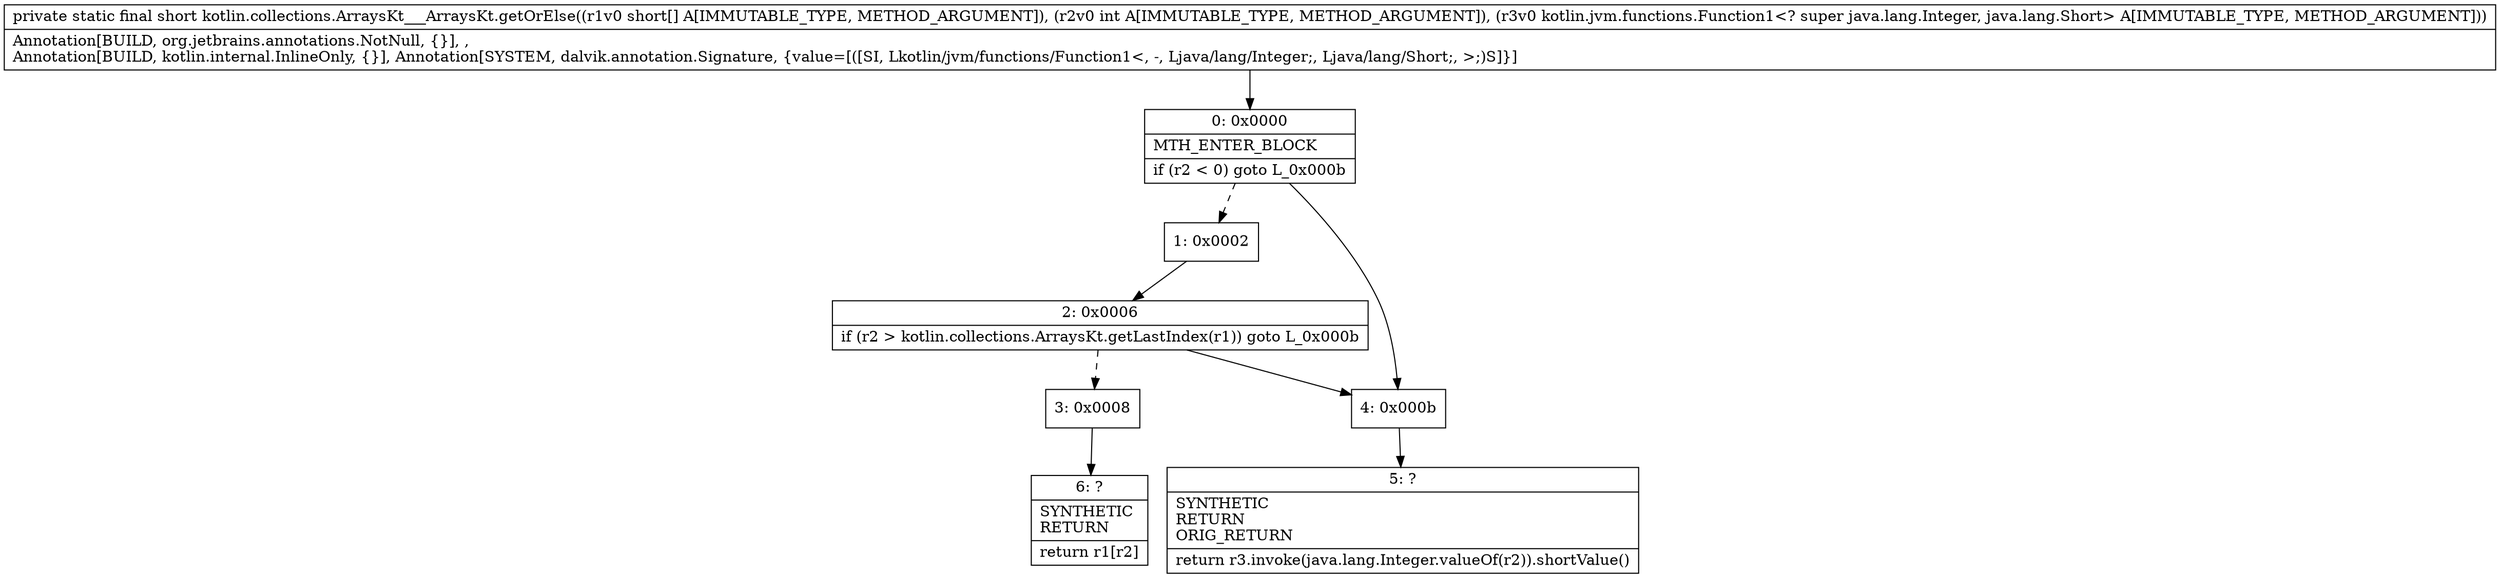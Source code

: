 digraph "CFG forkotlin.collections.ArraysKt___ArraysKt.getOrElse([SILkotlin\/jvm\/functions\/Function1;)S" {
Node_0 [shape=record,label="{0\:\ 0x0000|MTH_ENTER_BLOCK\l|if (r2 \< 0) goto L_0x000b\l}"];
Node_1 [shape=record,label="{1\:\ 0x0002}"];
Node_2 [shape=record,label="{2\:\ 0x0006|if (r2 \> kotlin.collections.ArraysKt.getLastIndex(r1)) goto L_0x000b\l}"];
Node_3 [shape=record,label="{3\:\ 0x0008}"];
Node_4 [shape=record,label="{4\:\ 0x000b}"];
Node_5 [shape=record,label="{5\:\ ?|SYNTHETIC\lRETURN\lORIG_RETURN\l|return r3.invoke(java.lang.Integer.valueOf(r2)).shortValue()\l}"];
Node_6 [shape=record,label="{6\:\ ?|SYNTHETIC\lRETURN\l|return r1[r2]\l}"];
MethodNode[shape=record,label="{private static final short kotlin.collections.ArraysKt___ArraysKt.getOrElse((r1v0 short[] A[IMMUTABLE_TYPE, METHOD_ARGUMENT]), (r2v0 int A[IMMUTABLE_TYPE, METHOD_ARGUMENT]), (r3v0 kotlin.jvm.functions.Function1\<? super java.lang.Integer, java.lang.Short\> A[IMMUTABLE_TYPE, METHOD_ARGUMENT]))  | Annotation[BUILD, org.jetbrains.annotations.NotNull, \{\}], , \lAnnotation[BUILD, kotlin.internal.InlineOnly, \{\}], Annotation[SYSTEM, dalvik.annotation.Signature, \{value=[([SI, Lkotlin\/jvm\/functions\/Function1\<, \-, Ljava\/lang\/Integer;, Ljava\/lang\/Short;, \>;)S]\}]\l}"];
MethodNode -> Node_0;
Node_0 -> Node_1[style=dashed];
Node_0 -> Node_4;
Node_1 -> Node_2;
Node_2 -> Node_3[style=dashed];
Node_2 -> Node_4;
Node_3 -> Node_6;
Node_4 -> Node_5;
}

